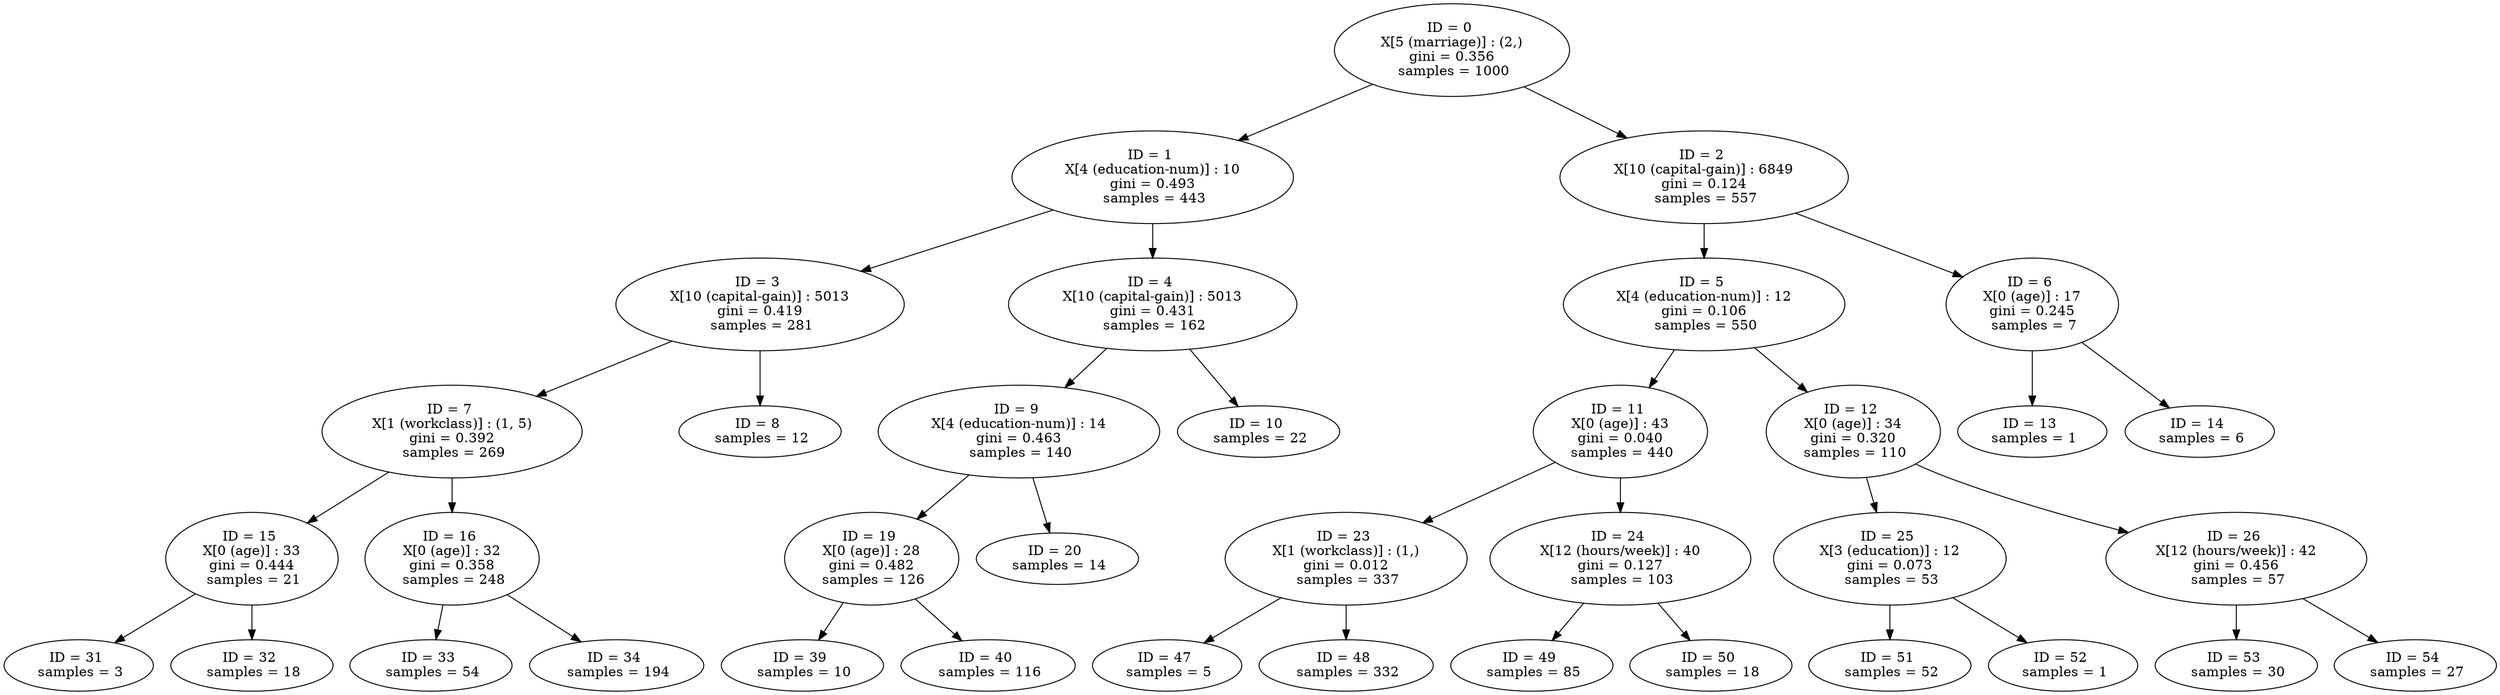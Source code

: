 strict digraph G {0 [label="ID = 0 
 X[5 (marriage)] : (2,) 
 gini = 0.356 
 samples = 1000"];0 -> 1;0 -> 2;1 [label="ID = 1 
 X[4 (education-num)] : 10 
 gini = 0.493 
 samples = 443"];1 -> 3;1 -> 4;2 [label="ID = 2 
 X[10 (capital-gain)] : 6849 
 gini = 0.124 
 samples = 557"];2 -> 5;2 -> 6;3 [label="ID = 3 
 X[10 (capital-gain)] : 5013 
 gini = 0.419 
 samples = 281"];3 -> 7;3 -> 8;4 [label="ID = 4 
 X[10 (capital-gain)] : 5013 
 gini = 0.431 
 samples = 162"];4 -> 9;4 -> 10;5 [label="ID = 5 
 X[4 (education-num)] : 12 
 gini = 0.106 
 samples = 550"];5 -> 11;5 -> 12;6 [label="ID = 6 
 X[0 (age)] : 17 
 gini = 0.245 
 samples = 7"];6 -> 13;6 -> 14;7 [label="ID = 7 
 X[1 (workclass)] : (1, 5) 
 gini = 0.392 
 samples = 269"];7 -> 15;7 -> 16;8 [label="ID = 8 
 samples = 12"];9 [label="ID = 9 
 X[4 (education-num)] : 14 
 gini = 0.463 
 samples = 140"];9 -> 19;9 -> 20;10 [label="ID = 10 
 samples = 22"];11 [label="ID = 11 
 X[0 (age)] : 43 
 gini = 0.040 
 samples = 440"];11 -> 23;11 -> 24;12 [label="ID = 12 
 X[0 (age)] : 34 
 gini = 0.320 
 samples = 110"];12 -> 25;12 -> 26;13 [label="ID = 13 
 samples = 1"];14 [label="ID = 14 
 samples = 6"];15 [label="ID = 15 
 X[0 (age)] : 33 
 gini = 0.444 
 samples = 21"];15 -> 31;15 -> 32;16 [label="ID = 16 
 X[0 (age)] : 32 
 gini = 0.358 
 samples = 248"];16 -> 33;16 -> 34;19 [label="ID = 19 
 X[0 (age)] : 28 
 gini = 0.482 
 samples = 126"];19 -> 39;19 -> 40;20 [label="ID = 20 
 samples = 14"];23 [label="ID = 23 
 X[1 (workclass)] : (1,) 
 gini = 0.012 
 samples = 337"];23 -> 47;23 -> 48;24 [label="ID = 24 
 X[12 (hours/week)] : 40 
 gini = 0.127 
 samples = 103"];24 -> 49;24 -> 50;25 [label="ID = 25 
 X[3 (education)] : 12 
 gini = 0.073 
 samples = 53"];25 -> 51;25 -> 52;26 [label="ID = 26 
 X[12 (hours/week)] : 42 
 gini = 0.456 
 samples = 57"];26 -> 53;26 -> 54;31 [label="ID = 31 
 samples = 3"];32 [label="ID = 32 
 samples = 18"];33 [label="ID = 33 
 samples = 54"];34 [label="ID = 34 
 samples = 194"];39 [label="ID = 39 
 samples = 10"];40 [label="ID = 40 
 samples = 116"];47 [label="ID = 47 
 samples = 5"];48 [label="ID = 48 
 samples = 332"];49 [label="ID = 49 
 samples = 85"];50 [label="ID = 50 
 samples = 18"];51 [label="ID = 51 
 samples = 52"];52 [label="ID = 52 
 samples = 1"];53 [label="ID = 53 
 samples = 30"];54 [label="ID = 54 
 samples = 27"];}